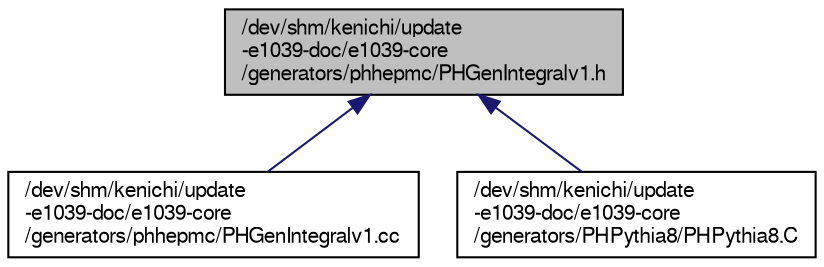 digraph "/dev/shm/kenichi/update-e1039-doc/e1039-core/generators/phhepmc/PHGenIntegralv1.h"
{
  bgcolor="transparent";
  edge [fontname="FreeSans",fontsize="10",labelfontname="FreeSans",labelfontsize="10"];
  node [fontname="FreeSans",fontsize="10",shape=record];
  Node1 [label="/dev/shm/kenichi/update\l-e1039-doc/e1039-core\l/generators/phhepmc/PHGenIntegralv1.h",height=0.2,width=0.4,color="black", fillcolor="grey75", style="filled" fontcolor="black"];
  Node1 -> Node2 [dir="back",color="midnightblue",fontsize="10",style="solid",fontname="FreeSans"];
  Node2 [label="/dev/shm/kenichi/update\l-e1039-doc/e1039-core\l/generators/phhepmc/PHGenIntegralv1.cc",height=0.2,width=0.4,color="black",URL="$d3/d29/PHGenIntegralv1_8cc.html"];
  Node1 -> Node3 [dir="back",color="midnightblue",fontsize="10",style="solid",fontname="FreeSans"];
  Node3 [label="/dev/shm/kenichi/update\l-e1039-doc/e1039-core\l/generators/PHPythia8/PHPythia8.C",height=0.2,width=0.4,color="black",URL="$df/d49/PHPythia8_8C.html"];
}
